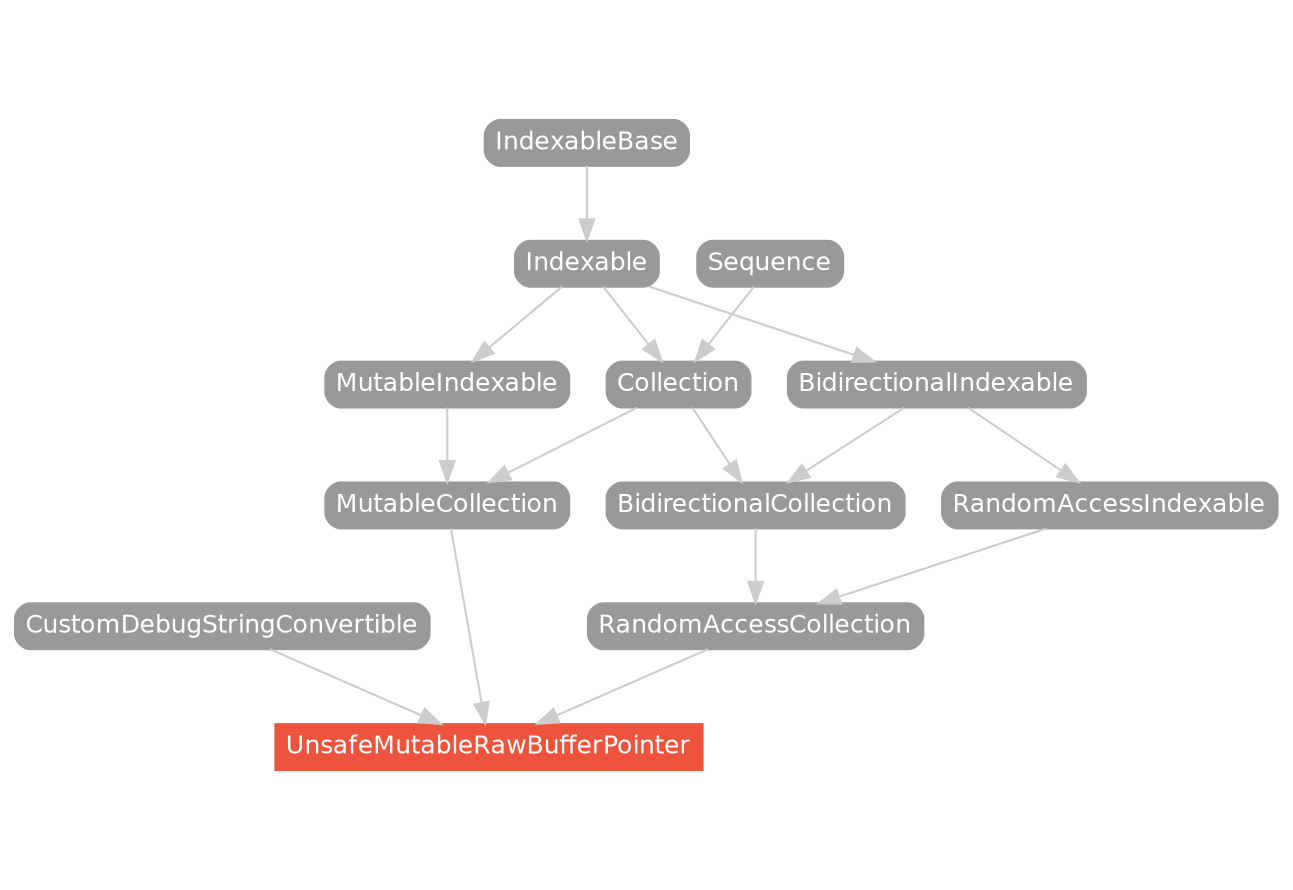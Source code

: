strict digraph "UnsafeMutableRawBufferPointer - Type Hierarchy - SwiftDoc.org" {
    pad="0.1,0.8"
    node [shape=box, style="filled,rounded", color="#999999", fillcolor="#999999", fontcolor=white, fontname=Helvetica, fontnames="Helvetica,sansserif", fontsize=12, margin="0.07,0.05", height="0.3"]
    edge [color="#cccccc"]
    "BidirectionalCollection" [URL="/protocol/BidirectionalCollection/hierarchy/"]
    "BidirectionalIndexable" [URL="/protocol/BidirectionalIndexable/hierarchy/"]
    "Collection" [URL="/protocol/Collection/hierarchy/"]
    "CustomDebugStringConvertible" [URL="/protocol/CustomDebugStringConvertible/hierarchy/"]
    "Indexable" [URL="/protocol/Indexable/hierarchy/"]
    "IndexableBase" [URL="/protocol/IndexableBase/hierarchy/"]
    "MutableCollection" [URL="/protocol/MutableCollection/hierarchy/"]
    "MutableIndexable" [URL="/protocol/MutableIndexable/hierarchy/"]
    "RandomAccessCollection" [URL="/protocol/RandomAccessCollection/hierarchy/"]
    "RandomAccessIndexable" [URL="/protocol/RandomAccessIndexable/hierarchy/"]
    "Sequence" [URL="/protocol/Sequence/hierarchy/"]
    "UnsafeMutableRawBufferPointer" [URL="/type/UnsafeMutableRawBufferPointer/", style="filled", fillcolor="#ee543d", color="#ee543d"]    "MutableCollection" -> "UnsafeMutableRawBufferPointer"
    "RandomAccessCollection" -> "UnsafeMutableRawBufferPointer"
    "CustomDebugStringConvertible" -> "UnsafeMutableRawBufferPointer"
    "MutableIndexable" -> "MutableCollection"
    "Collection" -> "MutableCollection"
    "Indexable" -> "MutableIndexable"
    "IndexableBase" -> "Indexable"
    "Indexable" -> "Collection"
    "Sequence" -> "Collection"
    "IndexableBase" -> "Indexable"
    "RandomAccessIndexable" -> "RandomAccessCollection"
    "BidirectionalCollection" -> "RandomAccessCollection"
    "BidirectionalIndexable" -> "RandomAccessIndexable"
    "Indexable" -> "BidirectionalIndexable"
    "IndexableBase" -> "Indexable"
    "BidirectionalIndexable" -> "BidirectionalCollection"
    "Collection" -> "BidirectionalCollection"
    "Indexable" -> "BidirectionalIndexable"
    "IndexableBase" -> "Indexable"
    "Indexable" -> "Collection"
    "Sequence" -> "Collection"
    "IndexableBase" -> "Indexable"
    subgraph Types {
        rank = max; "UnsafeMutableRawBufferPointer";
    }
}